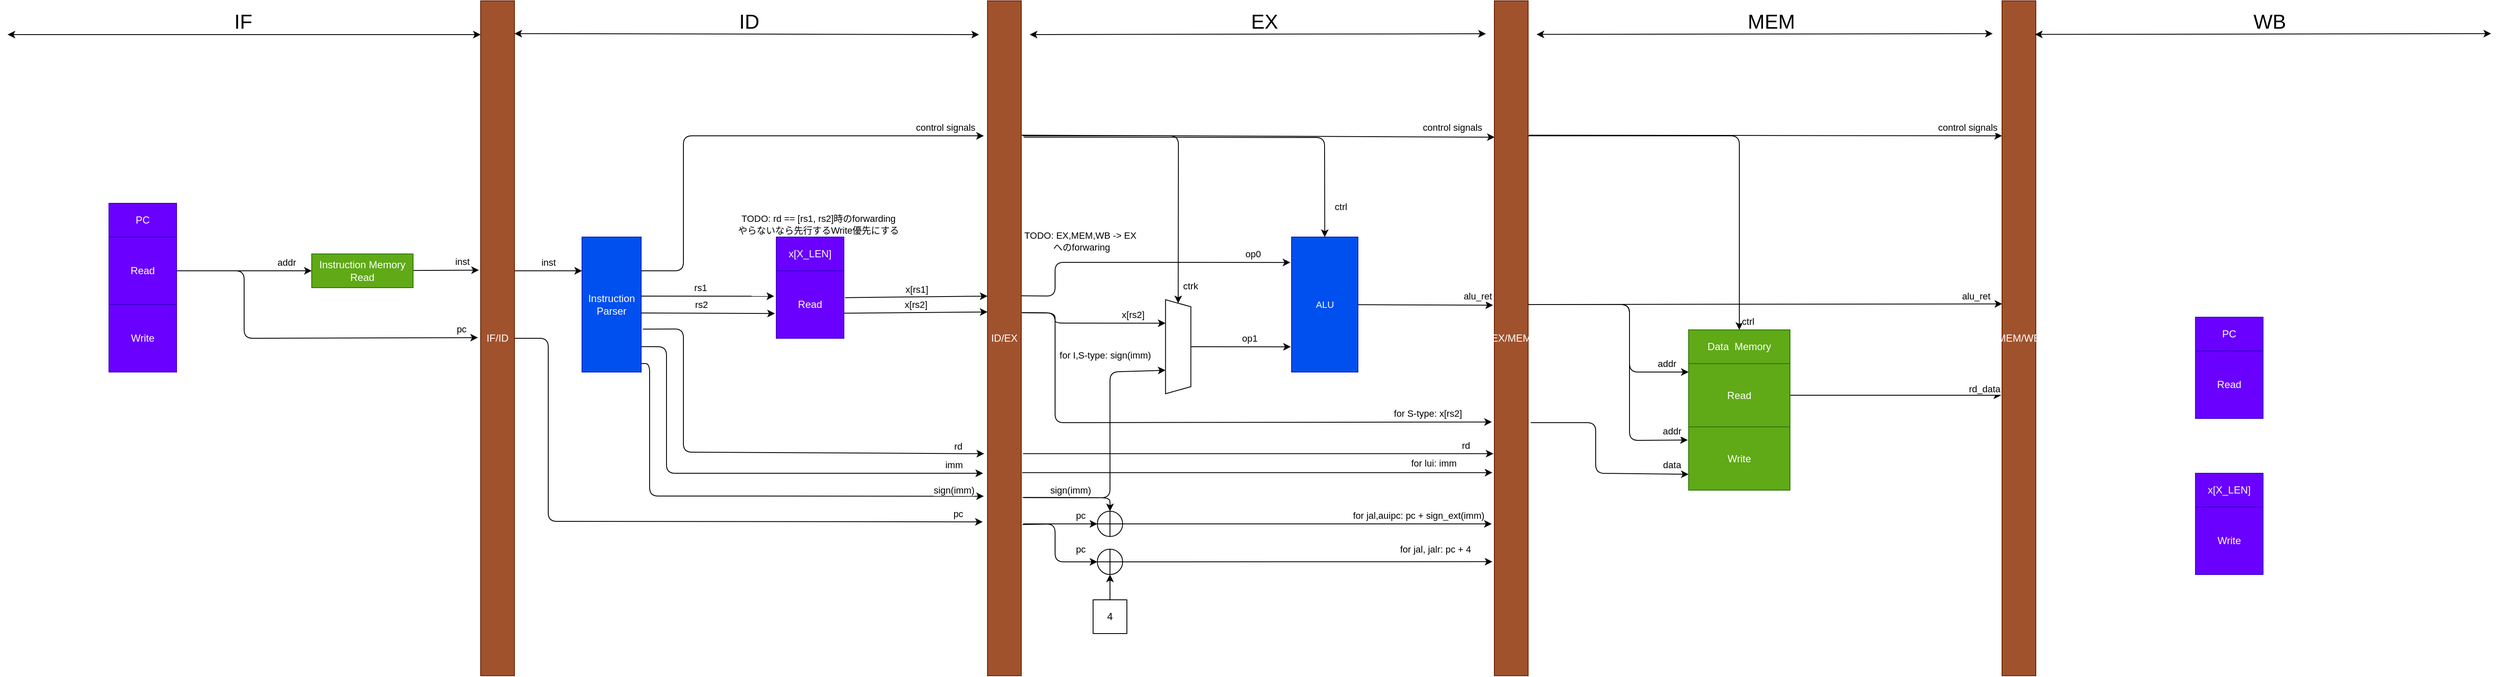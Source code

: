 <mxfile>
    <diagram id="6KX3MPC0N4gA1I4EFOvk" name="ページ1">
        <mxGraphModel dx="1069" dy="1017" grid="1" gridSize="10" guides="1" tooltips="1" connect="1" arrows="1" fold="1" page="1" pageScale="1" pageWidth="827" pageHeight="1169" math="0" shadow="0">
            <root>
                <mxCell id="0"/>
                <mxCell id="1" parent="0"/>
                <mxCell id="13" value="addr" style="edgeStyle=none;html=1;entryX=0;entryY=0.5;entryDx=0;entryDy=0;" parent="1" source="2" target="12" edge="1">
                    <mxGeometry x="0.625" y="10" relative="1" as="geometry">
                        <mxPoint as="offset"/>
                    </mxGeometry>
                </mxCell>
                <mxCell id="14" value="pc" style="edgeStyle=none;html=1;entryX=-0.08;entryY=0.499;entryDx=0;entryDy=0;entryPerimeter=0;" parent="1" source="2" target="17" edge="1">
                    <mxGeometry x="0.909" y="10" relative="1" as="geometry">
                        <mxPoint x="670" y="560" as="targetPoint"/>
                        <Array as="points">
                            <mxPoint x="400" y="480"/>
                            <mxPoint x="400" y="560"/>
                        </Array>
                        <mxPoint as="offset"/>
                    </mxGeometry>
                </mxCell>
                <mxCell id="2" value="Read" style="rounded=0;whiteSpace=wrap;html=1;fillColor=#6a00ff;fontColor=#ffffff;strokeColor=#3700CC;" parent="1" vertex="1">
                    <mxGeometry x="240" y="440" width="80" height="80" as="geometry"/>
                </mxCell>
                <mxCell id="18" value="inst" style="edgeStyle=none;html=1;entryX=-0.051;entryY=0.399;entryDx=0;entryDy=0;entryPerimeter=0;" parent="1" source="12" target="17" edge="1">
                    <mxGeometry x="0.5" y="10" relative="1" as="geometry">
                        <mxPoint as="offset"/>
                    </mxGeometry>
                </mxCell>
                <mxCell id="12" value="Instruction Memory Read" style="rounded=0;whiteSpace=wrap;html=1;fillColor=#60a917;fontColor=#ffffff;strokeColor=#2D7600;" parent="1" vertex="1">
                    <mxGeometry x="480" y="460" width="120" height="40" as="geometry"/>
                </mxCell>
                <mxCell id="23" value="inst" style="edgeStyle=none;html=1;entryX=0;entryY=0.25;entryDx=0;entryDy=0;exitX=0.996;exitY=0.4;exitDx=0;exitDy=0;exitPerimeter=0;" parent="1" source="17" target="22" edge="1">
                    <mxGeometry y="10" relative="1" as="geometry">
                        <mxPoint as="offset"/>
                    </mxGeometry>
                </mxCell>
                <mxCell id="34" value="pc" style="edgeStyle=none;html=1;entryX=-0.141;entryY=0.772;entryDx=0;entryDy=0;entryPerimeter=0;exitX=1;exitY=0.5;exitDx=0;exitDy=0;" parent="1" source="17" target="31" edge="1">
                    <mxGeometry x="0.924" y="10" relative="1" as="geometry">
                        <Array as="points">
                            <mxPoint x="760" y="560"/>
                            <mxPoint x="760" y="777"/>
                        </Array>
                        <mxPoint as="offset"/>
                    </mxGeometry>
                </mxCell>
                <mxCell id="17" value="IF/ID" style="rounded=0;whiteSpace=wrap;html=1;fillColor=#a0522d;fontColor=#ffffff;strokeColor=#6D1F00;" parent="1" vertex="1">
                    <mxGeometry x="680" y="160" width="40" height="800" as="geometry"/>
                </mxCell>
                <mxCell id="21" value="IF" style="text;html=1;strokeColor=none;fillColor=none;align=center;verticalAlign=middle;whiteSpace=wrap;rounded=0;fontSize=24;" parent="1" vertex="1">
                    <mxGeometry x="341" y="170" width="116" height="30" as="geometry"/>
                </mxCell>
                <mxCell id="24" value="rs1" style="edgeStyle=none;html=1;entryX=-0.031;entryY=0.376;entryDx=0;entryDy=0;entryPerimeter=0;" parent="1" target="46" edge="1">
                    <mxGeometry x="-0.111" y="10" relative="1" as="geometry">
                        <mxPoint x="960" y="510" as="targetPoint"/>
                        <mxPoint x="870" y="510" as="sourcePoint"/>
                        <mxPoint as="offset"/>
                    </mxGeometry>
                </mxCell>
                <mxCell id="29" value="imm" style="edgeStyle=none;html=1;exitX=0.994;exitY=0.812;exitDx=0;exitDy=0;exitPerimeter=0;entryX=-0.13;entryY=0.7;entryDx=0;entryDy=0;entryPerimeter=0;" parent="1" source="22" target="31" edge="1">
                    <mxGeometry x="0.875" y="10" relative="1" as="geometry">
                        <mxPoint x="1120" y="640" as="targetPoint"/>
                        <Array as="points">
                            <mxPoint x="900" y="570"/>
                            <mxPoint x="900" y="720"/>
                        </Array>
                        <mxPoint as="offset"/>
                    </mxGeometry>
                </mxCell>
                <mxCell id="30" value="control signals" style="edgeStyle=none;html=1;exitX=1;exitY=0.25;exitDx=0;exitDy=0;entryX=-0.108;entryY=0.2;entryDx=0;entryDy=0;entryPerimeter=0;" parent="1" source="22" target="31" edge="1">
                    <mxGeometry x="0.839" y="10" relative="1" as="geometry">
                        <mxPoint x="1120" y="420" as="targetPoint"/>
                        <Array as="points">
                            <mxPoint x="920" y="480"/>
                            <mxPoint x="920" y="320"/>
                        </Array>
                        <mxPoint as="offset"/>
                    </mxGeometry>
                </mxCell>
                <mxCell id="39" value="&lt;font style=&quot;font-size: 11px;&quot;&gt;rd&lt;/font&gt;" style="edgeStyle=none;html=1;fontSize=11;entryX=-0.099;entryY=0.671;entryDx=0;entryDy=0;entryPerimeter=0;exitX=1.027;exitY=0.682;exitDx=0;exitDy=0;exitPerimeter=0;" parent="1" source="22" target="31" edge="1">
                    <mxGeometry x="0.888" y="9" relative="1" as="geometry">
                        <mxPoint x="980" y="640" as="targetPoint"/>
                        <Array as="points">
                            <mxPoint x="920" y="549"/>
                            <mxPoint x="920" y="695"/>
                        </Array>
                        <mxPoint as="offset"/>
                    </mxGeometry>
                </mxCell>
                <mxCell id="45" value="sign(imm)" style="edgeStyle=none;html=1;entryX=-0.107;entryY=0.734;entryDx=0;entryDy=0;entryPerimeter=0;fontSize=11;exitX=1.005;exitY=0.937;exitDx=0;exitDy=0;exitPerimeter=0;" parent="1" source="22" target="31" edge="1">
                    <mxGeometry x="0.873" y="7" relative="1" as="geometry">
                        <Array as="points">
                            <mxPoint x="880" y="590"/>
                            <mxPoint x="880" y="747"/>
                        </Array>
                        <mxPoint as="offset"/>
                    </mxGeometry>
                </mxCell>
                <mxCell id="22" value="Instruction&lt;br&gt;Parser" style="rounded=0;whiteSpace=wrap;html=1;fillColor=#0050ef;fontColor=#ffffff;strokeColor=#001DBC;" parent="1" vertex="1">
                    <mxGeometry x="800" y="440" width="70" height="160" as="geometry"/>
                </mxCell>
                <mxCell id="25" value="rs2" style="edgeStyle=none;html=1;entryX=-0.021;entryY=0.633;entryDx=0;entryDy=0;entryPerimeter=0;" parent="1" target="46" edge="1">
                    <mxGeometry x="-0.111" y="10" relative="1" as="geometry">
                        <mxPoint x="960" y="530" as="targetPoint"/>
                        <mxPoint x="870" y="530" as="sourcePoint"/>
                        <mxPoint as="offset"/>
                    </mxGeometry>
                </mxCell>
                <mxCell id="26" value="x[X_LEN]" style="rounded=0;whiteSpace=wrap;html=1;fillColor=#6a00ff;fontColor=#ffffff;strokeColor=#3700CC;" parent="1" vertex="1">
                    <mxGeometry x="1030" y="440" width="80" height="40" as="geometry"/>
                </mxCell>
                <mxCell id="27" value="x[rs1]" style="edgeStyle=none;html=1;exitX=1.017;exitY=0.398;exitDx=0;exitDy=0;exitPerimeter=0;" parent="1" source="46" edge="1">
                    <mxGeometry x="0.001" y="9" relative="1" as="geometry">
                        <mxPoint x="1280" y="510" as="targetPoint"/>
                        <mxPoint x="1170.75" y="510" as="sourcePoint"/>
                        <mxPoint as="offset"/>
                    </mxGeometry>
                </mxCell>
                <mxCell id="28" value="x[rs2]" style="edgeStyle=none;html=1;entryX=0;entryY=0.461;entryDx=0;entryDy=0;entryPerimeter=0;exitX=1.001;exitY=0.628;exitDx=0;exitDy=0;exitPerimeter=0;" parent="1" source="46" target="31" edge="1">
                    <mxGeometry y="10" relative="1" as="geometry">
                        <mxPoint x="1260" y="539.88" as="targetPoint"/>
                        <mxPoint x="1187.75" y="529" as="sourcePoint"/>
                        <mxPoint as="offset"/>
                    </mxGeometry>
                </mxCell>
                <mxCell id="50" value="op0" style="edgeStyle=none;html=1;fontSize=11;exitX=1.005;exitY=0.437;exitDx=0;exitDy=0;exitPerimeter=0;entryX=-0.019;entryY=0.188;entryDx=0;entryDy=0;entryPerimeter=0;" parent="1" source="31" target="102" edge="1">
                    <mxGeometry x="0.75" y="10" relative="1" as="geometry">
                        <mxPoint x="1400" y="429" as="targetPoint"/>
                        <Array as="points">
                            <mxPoint x="1360" y="510"/>
                            <mxPoint x="1360" y="470"/>
                        </Array>
                        <mxPoint as="offset"/>
                    </mxGeometry>
                </mxCell>
                <mxCell id="52" value="pc" style="edgeStyle=none;html=1;entryX=0;entryY=0.5;entryDx=0;entryDy=0;entryPerimeter=0;fontSize=11;exitX=1.059;exitY=0.775;exitDx=0;exitDy=0;exitPerimeter=0;" parent="1" source="31" target="51" edge="1">
                    <mxGeometry x="0.54" y="10" relative="1" as="geometry">
                        <mxPoint as="offset"/>
                    </mxGeometry>
                </mxCell>
                <mxCell id="53" value="sign(imm)" style="edgeStyle=none;html=1;entryX=0.5;entryY=0;entryDx=0;entryDy=0;entryPerimeter=0;fontSize=11;exitX=1.036;exitY=0.736;exitDx=0;exitDy=0;exitPerimeter=0;" parent="1" source="31" target="51" edge="1">
                    <mxGeometry x="-0.046" y="9" relative="1" as="geometry">
                        <Array as="points">
                            <mxPoint x="1425" y="749"/>
                        </Array>
                        <mxPoint as="offset"/>
                    </mxGeometry>
                </mxCell>
                <mxCell id="56" value="for lui: imm" style="edgeStyle=none;html=1;fontSize=11;exitX=1.025;exitY=0.699;exitDx=0;exitDy=0;exitPerimeter=0;entryX=-0.058;entryY=0.699;entryDx=0;entryDy=0;entryPerimeter=0;" parent="1" source="31" target="107" edge="1">
                    <mxGeometry x="0.748" y="11" relative="1" as="geometry">
                        <mxPoint x="1640" y="721" as="targetPoint"/>
                        <mxPoint as="offset"/>
                    </mxGeometry>
                </mxCell>
                <mxCell id="59" value="pc" style="edgeStyle=none;html=1;entryX=0;entryY=0.5;entryDx=0;entryDy=0;entryPerimeter=0;fontSize=11;exitX=1.036;exitY=0.776;exitDx=0;exitDy=0;exitPerimeter=0;" parent="1" source="31" target="57" edge="1">
                    <mxGeometry x="0.701" y="15" relative="1" as="geometry">
                        <Array as="points">
                            <mxPoint x="1360" y="780"/>
                            <mxPoint x="1360" y="825"/>
                        </Array>
                        <mxPoint as="offset"/>
                    </mxGeometry>
                </mxCell>
                <mxCell id="66" value="rd" style="edgeStyle=none;html=1;fontSize=11;exitX=1.054;exitY=0.671;exitDx=0;exitDy=0;exitPerimeter=0;entryX=-0.027;entryY=0.671;entryDx=0;entryDy=0;entryPerimeter=0;" parent="1" source="31" target="107" edge="1">
                    <mxGeometry x="0.88" y="10" relative="1" as="geometry">
                        <mxPoint x="1640" y="697" as="targetPoint"/>
                        <mxPoint as="offset"/>
                    </mxGeometry>
                </mxCell>
                <mxCell id="90" value="x[rs2]" style="edgeStyle=none;html=1;fontSize=11;exitX=1.04;exitY=0.462;exitDx=0;exitDy=0;exitPerimeter=0;entryX=0.75;entryY=0;entryDx=0;entryDy=0;" parent="1" source="31" target="63" edge="1">
                    <mxGeometry x="0.573" y="10" relative="1" as="geometry">
                        <mxPoint x="1440" y="600" as="targetPoint"/>
                        <Array as="points">
                            <mxPoint x="1360" y="530"/>
                            <mxPoint x="1360" y="542"/>
                        </Array>
                        <mxPoint as="offset"/>
                    </mxGeometry>
                </mxCell>
                <mxCell id="92" value="for I,S-type: sign(imm)" style="edgeStyle=none;html=1;entryX=0.25;entryY=0;entryDx=0;entryDy=0;fontSize=11;exitX=1.085;exitY=0.736;exitDx=0;exitDy=0;exitPerimeter=0;" parent="1" source="31" target="63" edge="1">
                    <mxGeometry x="0.584" y="21" relative="1" as="geometry">
                        <Array as="points">
                            <mxPoint x="1425" y="749"/>
                            <mxPoint x="1425" y="600"/>
                        </Array>
                        <mxPoint x="-5" y="1" as="offset"/>
                    </mxGeometry>
                </mxCell>
                <mxCell id="93" value="ctrk" style="edgeStyle=none;html=1;entryX=1;entryY=0.5;entryDx=0;entryDy=0;fontSize=11;exitX=1.047;exitY=0.2;exitDx=0;exitDy=0;exitPerimeter=0;" parent="1" source="31" target="63" edge="1">
                    <mxGeometry x="0.892" y="14" relative="1" as="geometry">
                        <Array as="points">
                            <mxPoint x="1506" y="320"/>
                        </Array>
                        <mxPoint as="offset"/>
                    </mxGeometry>
                </mxCell>
                <mxCell id="105" value="ctrl" style="edgeStyle=none;html=1;entryX=0.5;entryY=0;entryDx=0;entryDy=0;fontSize=11;exitX=1.072;exitY=0.202;exitDx=0;exitDy=0;exitPerimeter=0;" parent="1" source="31" target="102" edge="1">
                    <mxGeometry x="0.85" y="19" relative="1" as="geometry">
                        <Array as="points">
                            <mxPoint x="1679" y="322"/>
                        </Array>
                        <mxPoint as="offset"/>
                    </mxGeometry>
                </mxCell>
                <mxCell id="106" value="for S-type: x[rs2]" style="edgeStyle=none;html=1;fontSize=11;exitX=0.99;exitY=0.462;exitDx=0;exitDy=0;exitPerimeter=0;entryX=-0.073;entryY=0.624;entryDx=0;entryDy=0;entryPerimeter=0;" parent="1" source="31" target="107" edge="1">
                    <mxGeometry x="0.778" y="10" relative="1" as="geometry">
                        <mxPoint x="1640" y="660" as="targetPoint"/>
                        <Array as="points">
                            <mxPoint x="1360" y="530"/>
                            <mxPoint x="1360" y="660"/>
                        </Array>
                        <mxPoint as="offset"/>
                    </mxGeometry>
                </mxCell>
                <mxCell id="112" value="control signals" style="edgeStyle=none;html=1;entryX=0.011;entryY=0.202;entryDx=0;entryDy=0;entryPerimeter=0;fontSize=11;exitX=1.011;exitY=0.199;exitDx=0;exitDy=0;exitPerimeter=0;" parent="1" source="31" target="107" edge="1">
                    <mxGeometry x="0.82" y="11" relative="1" as="geometry">
                        <mxPoint as="offset"/>
                    </mxGeometry>
                </mxCell>
                <mxCell id="31" value="ID/EX" style="rounded=0;whiteSpace=wrap;html=1;fillColor=#a0522d;fontColor=#ffffff;strokeColor=#6D1F00;" parent="1" vertex="1">
                    <mxGeometry x="1280" y="160" width="40" height="800" as="geometry"/>
                </mxCell>
                <mxCell id="35" value="" style="endArrow=classic;startArrow=classic;html=1;" parent="1" edge="1">
                    <mxGeometry width="50" height="50" relative="1" as="geometry">
                        <mxPoint x="120" y="200" as="sourcePoint"/>
                        <mxPoint x="680" y="200" as="targetPoint"/>
                    </mxGeometry>
                </mxCell>
                <mxCell id="36" value="ID" style="text;html=1;strokeColor=none;fillColor=none;align=center;verticalAlign=middle;whiteSpace=wrap;rounded=0;fontSize=24;" parent="1" vertex="1">
                    <mxGeometry x="940" y="170" width="116" height="30" as="geometry"/>
                </mxCell>
                <mxCell id="37" value="" style="endArrow=classic;startArrow=classic;html=1;" parent="1" edge="1">
                    <mxGeometry width="50" height="50" relative="1" as="geometry">
                        <mxPoint x="720" y="198.82" as="sourcePoint"/>
                        <mxPoint x="1270" y="200" as="targetPoint"/>
                    </mxGeometry>
                </mxCell>
                <mxCell id="40" value="EX" style="text;html=1;strokeColor=none;fillColor=none;align=center;verticalAlign=middle;whiteSpace=wrap;rounded=0;fontSize=24;" parent="1" vertex="1">
                    <mxGeometry x="1550" y="170" width="116" height="30" as="geometry"/>
                </mxCell>
                <mxCell id="41" value="" style="endArrow=classic;startArrow=classic;html=1;" parent="1" edge="1">
                    <mxGeometry width="50" height="50" relative="1" as="geometry">
                        <mxPoint x="1330" y="200" as="sourcePoint"/>
                        <mxPoint x="1870" y="199" as="targetPoint"/>
                    </mxGeometry>
                </mxCell>
                <mxCell id="46" value="Read" style="rounded=0;whiteSpace=wrap;html=1;fillColor=#6a00ff;fontColor=#ffffff;strokeColor=#3700CC;" parent="1" vertex="1">
                    <mxGeometry x="1030" y="480" width="80" height="80" as="geometry"/>
                </mxCell>
                <mxCell id="55" value="for jal,auipc: pc + sign_ext(imm)" style="edgeStyle=none;html=1;fontSize=11;entryX=-0.078;entryY=0.775;entryDx=0;entryDy=0;entryPerimeter=0;" parent="1" source="51" target="107" edge="1">
                    <mxGeometry x="0.602" y="10" relative="1" as="geometry">
                        <mxPoint x="1640" y="780" as="targetPoint"/>
                        <mxPoint as="offset"/>
                    </mxGeometry>
                </mxCell>
                <mxCell id="51" value="" style="verticalLabelPosition=bottom;verticalAlign=top;html=1;shape=mxgraph.flowchart.summing_function;fontSize=11;" parent="1" vertex="1">
                    <mxGeometry x="1410" y="765" width="30" height="30" as="geometry"/>
                </mxCell>
                <mxCell id="60" style="edgeStyle=none;html=1;fontSize=11;" parent="1" target="57" edge="1">
                    <mxGeometry relative="1" as="geometry">
                        <mxPoint x="1425" y="870" as="sourcePoint"/>
                    </mxGeometry>
                </mxCell>
                <mxCell id="62" value="for jal, jalr: pc + 4" style="edgeStyle=none;html=1;fontSize=11;entryX=-0.058;entryY=0.831;entryDx=0;entryDy=0;entryPerimeter=0;" parent="1" source="57" target="107" edge="1">
                    <mxGeometry x="0.691" y="15" relative="1" as="geometry">
                        <mxPoint x="1640" y="825" as="targetPoint"/>
                        <mxPoint as="offset"/>
                    </mxGeometry>
                </mxCell>
                <mxCell id="57" value="" style="verticalLabelPosition=bottom;verticalAlign=top;html=1;shape=mxgraph.flowchart.summing_function;fontSize=11;" parent="1" vertex="1">
                    <mxGeometry x="1410" y="810" width="30" height="30" as="geometry"/>
                </mxCell>
                <mxCell id="61" value="4" style="rounded=0;whiteSpace=wrap;html=1;" parent="1" vertex="1">
                    <mxGeometry x="1405" y="870" width="40" height="40" as="geometry"/>
                </mxCell>
                <mxCell id="104" value="op1" style="edgeStyle=none;html=1;fontSize=11;entryX=-0.012;entryY=0.813;entryDx=0;entryDy=0;entryPerimeter=0;" parent="1" source="63" target="102" edge="1">
                    <mxGeometry x="0.171" y="10" relative="1" as="geometry">
                        <mxPoint x="1590" y="570" as="targetPoint"/>
                        <mxPoint as="offset"/>
                    </mxGeometry>
                </mxCell>
                <mxCell id="63" value="" style="verticalLabelPosition=middle;verticalAlign=middle;html=1;shape=trapezoid;perimeter=trapezoidPerimeter;whiteSpace=wrap;size=0.075;arcSize=10;flipV=1;labelPosition=center;align=center;rotation=-90;" parent="1" vertex="1">
                    <mxGeometry x="1450" y="555" width="111.5" height="30" as="geometry"/>
                </mxCell>
                <mxCell id="87" value="TODO: rd == [rs1, rs2]時のforwarding&lt;br&gt;やらないなら先行するWrite優先にする" style="text;html=1;strokeColor=none;fillColor=none;align=center;verticalAlign=middle;whiteSpace=wrap;rounded=0;fontSize=11;" parent="1" vertex="1">
                    <mxGeometry x="980" y="410" width="200" height="30" as="geometry"/>
                </mxCell>
                <mxCell id="89" value="TODO: EX,MEM,WB -&amp;gt; EX&lt;br&gt;&amp;nbsp;へのforwaring" style="text;html=1;strokeColor=none;fillColor=none;align=center;verticalAlign=middle;whiteSpace=wrap;rounded=0;fontSize=11;" parent="1" vertex="1">
                    <mxGeometry x="1320" y="430" width="140" height="30" as="geometry"/>
                </mxCell>
                <mxCell id="108" value="alu_ret" style="edgeStyle=none;html=1;entryX=-0.038;entryY=0.451;entryDx=0;entryDy=0;entryPerimeter=0;fontSize=11;" parent="1" source="102" target="107" edge="1">
                    <mxGeometry x="0.761" y="11" relative="1" as="geometry">
                        <mxPoint as="offset"/>
                    </mxGeometry>
                </mxCell>
                <mxCell id="102" value="ALU" style="rounded=0;whiteSpace=wrap;html=1;fontSize=11;fillColor=#0050ef;fontColor=#ffffff;strokeColor=#001DBC;" parent="1" vertex="1">
                    <mxGeometry x="1640" y="440" width="78.5" height="160" as="geometry"/>
                </mxCell>
                <mxCell id="124" value="alu_ret" style="edgeStyle=none;html=1;entryX=0.005;entryY=0.449;entryDx=0;entryDy=0;entryPerimeter=0;exitX=1.068;exitY=0.45;exitDx=0;exitDy=0;exitPerimeter=0;" edge="1" parent="1" source="107" target="121">
                    <mxGeometry x="0.888" y="9" relative="1" as="geometry">
                        <mxPoint as="offset"/>
                    </mxGeometry>
                </mxCell>
                <mxCell id="127" value="data" style="edgeStyle=none;html=1;entryX=0;entryY=0.75;entryDx=0;entryDy=0;exitX=1.077;exitY=0.625;exitDx=0;exitDy=0;exitPerimeter=0;" edge="1" parent="1" source="107" target="111">
                    <mxGeometry x="0.837" y="11" relative="1" as="geometry">
                        <Array as="points">
                            <mxPoint x="2000" y="660"/>
                            <mxPoint x="2000" y="720"/>
                        </Array>
                        <mxPoint as="offset"/>
                    </mxGeometry>
                </mxCell>
                <mxCell id="130" value="ctrl" style="edgeStyle=none;html=1;entryX=0.5;entryY=0;entryDx=0;entryDy=0;exitX=1.002;exitY=0.2;exitDx=0;exitDy=0;exitPerimeter=0;" edge="1" parent="1" source="107" target="109">
                    <mxGeometry x="0.958" y="10" relative="1" as="geometry">
                        <Array as="points">
                            <mxPoint x="2170" y="320"/>
                        </Array>
                        <mxPoint as="offset"/>
                    </mxGeometry>
                </mxCell>
                <mxCell id="131" value="control signals" style="edgeStyle=none;html=1;entryX=0;entryY=0.2;entryDx=0;entryDy=0;entryPerimeter=0;exitX=1.025;exitY=0.199;exitDx=0;exitDy=0;exitPerimeter=0;" edge="1" parent="1" source="107" target="121">
                    <mxGeometry x="0.854" y="10" relative="1" as="geometry">
                        <mxPoint as="offset"/>
                    </mxGeometry>
                </mxCell>
                <mxCell id="107" value="EX/MEM" style="rounded=0;whiteSpace=wrap;html=1;fillColor=#a0522d;fontColor=#ffffff;strokeColor=#6D1F00;" parent="1" vertex="1">
                    <mxGeometry x="1880" y="160" width="40" height="800" as="geometry"/>
                </mxCell>
                <mxCell id="109" value="Data&amp;nbsp; Memory" style="rounded=0;whiteSpace=wrap;html=1;fillColor=#60a917;fontColor=#ffffff;strokeColor=#2D7600;" parent="1" vertex="1">
                    <mxGeometry x="2110" y="550" width="120" height="40" as="geometry"/>
                </mxCell>
                <mxCell id="128" value="rd_data" style="edgeStyle=none;html=1;" edge="1" parent="1" source="110">
                    <mxGeometry x="0.84" y="8" relative="1" as="geometry">
                        <mxPoint x="2480" y="627.5" as="targetPoint"/>
                        <mxPoint as="offset"/>
                    </mxGeometry>
                </mxCell>
                <mxCell id="110" value="Read" style="rounded=0;whiteSpace=wrap;html=1;fillColor=#60a917;fontColor=#ffffff;strokeColor=#2D7600;" parent="1" vertex="1">
                    <mxGeometry x="2110" y="590" width="120" height="75" as="geometry"/>
                </mxCell>
                <mxCell id="111" value="Write" style="rounded=0;whiteSpace=wrap;html=1;fillColor=#60a917;fontColor=#ffffff;strokeColor=#2D7600;" parent="1" vertex="1">
                    <mxGeometry x="2110" y="665" width="120" height="75" as="geometry"/>
                </mxCell>
                <mxCell id="113" value="MEM" style="text;html=1;strokeColor=none;fillColor=none;align=center;verticalAlign=middle;whiteSpace=wrap;rounded=0;fontSize=24;" parent="1" vertex="1">
                    <mxGeometry x="2150" y="169.82" width="116" height="30" as="geometry"/>
                </mxCell>
                <mxCell id="114" value="" style="endArrow=classic;startArrow=classic;html=1;" parent="1" edge="1">
                    <mxGeometry width="50" height="50" relative="1" as="geometry">
                        <mxPoint x="1930" y="199.82" as="sourcePoint"/>
                        <mxPoint x="2470" y="198.82" as="targetPoint"/>
                    </mxGeometry>
                </mxCell>
                <mxCell id="116" value="Write" style="rounded=0;whiteSpace=wrap;html=1;fillColor=#6a00ff;fontColor=#ffffff;strokeColor=#3700CC;" parent="1" vertex="1">
                    <mxGeometry x="2710" y="760" width="80" height="80" as="geometry"/>
                </mxCell>
                <mxCell id="117" value="x[X_LEN]" style="rounded=0;whiteSpace=wrap;html=1;fillColor=#6a00ff;fontColor=#ffffff;strokeColor=#3700CC;" parent="1" vertex="1">
                    <mxGeometry x="2710" y="720" width="80" height="40" as="geometry"/>
                </mxCell>
                <mxCell id="118" value="PC" style="rounded=0;whiteSpace=wrap;html=1;fillColor=#6a00ff;fontColor=#ffffff;strokeColor=#3700CC;" parent="1" vertex="1">
                    <mxGeometry x="240" y="400" width="80" height="40" as="geometry"/>
                </mxCell>
                <mxCell id="119" value="Read" style="rounded=0;whiteSpace=wrap;html=1;fillColor=#6a00ff;fontColor=#ffffff;strokeColor=#3700CC;" parent="1" vertex="1">
                    <mxGeometry x="2710" y="575" width="80" height="80" as="geometry"/>
                </mxCell>
                <mxCell id="120" value="PC" style="rounded=0;whiteSpace=wrap;html=1;fillColor=#6a00ff;fontColor=#ffffff;strokeColor=#3700CC;" parent="1" vertex="1">
                    <mxGeometry x="2710" y="535" width="80" height="40" as="geometry"/>
                </mxCell>
                <mxCell id="121" value="MEM/WB" style="rounded=0;whiteSpace=wrap;html=1;fillColor=#a0522d;fontColor=#ffffff;strokeColor=#6D1F00;" parent="1" vertex="1">
                    <mxGeometry x="2481" y="160" width="40" height="800" as="geometry"/>
                </mxCell>
                <mxCell id="122" value="" style="endArrow=classic;startArrow=classic;html=1;" parent="1" edge="1">
                    <mxGeometry width="50" height="50" relative="1" as="geometry">
                        <mxPoint x="2520.0" y="199.82" as="sourcePoint"/>
                        <mxPoint x="3060.0" y="198.82" as="targetPoint"/>
                    </mxGeometry>
                </mxCell>
                <mxCell id="123" value="WB" style="text;html=1;strokeColor=none;fillColor=none;align=center;verticalAlign=middle;whiteSpace=wrap;rounded=0;fontSize=24;" parent="1" vertex="1">
                    <mxGeometry x="2740" y="169.82" width="116" height="30" as="geometry"/>
                </mxCell>
                <mxCell id="125" value="addr" style="edgeStyle=none;html=1;" edge="1" parent="1">
                    <mxGeometry x="0.803" y="10" relative="1" as="geometry">
                        <mxPoint x="1920" y="520" as="sourcePoint"/>
                        <mxPoint x="2110" y="600" as="targetPoint"/>
                        <mxPoint as="offset"/>
                        <Array as="points">
                            <mxPoint x="2040" y="520"/>
                            <mxPoint x="2040" y="600"/>
                        </Array>
                    </mxGeometry>
                </mxCell>
                <mxCell id="126" value="addr" style="edgeStyle=none;html=1;entryX=-0.008;entryY=0.208;entryDx=0;entryDy=0;entryPerimeter=0;" edge="1" parent="1" target="111">
                    <mxGeometry x="0.892" y="11" relative="1" as="geometry">
                        <mxPoint x="1920" y="520" as="sourcePoint"/>
                        <mxPoint x="2110" y="600" as="targetPoint"/>
                        <mxPoint as="offset"/>
                        <Array as="points">
                            <mxPoint x="2040" y="520"/>
                            <mxPoint x="2040" y="681"/>
                        </Array>
                    </mxGeometry>
                </mxCell>
                <mxCell id="129" value="Write" style="rounded=0;whiteSpace=wrap;html=1;fillColor=#6a00ff;fontColor=#ffffff;strokeColor=#3700CC;" vertex="1" parent="1">
                    <mxGeometry x="240" y="520" width="80" height="80" as="geometry"/>
                </mxCell>
            </root>
        </mxGraphModel>
    </diagram>
</mxfile>